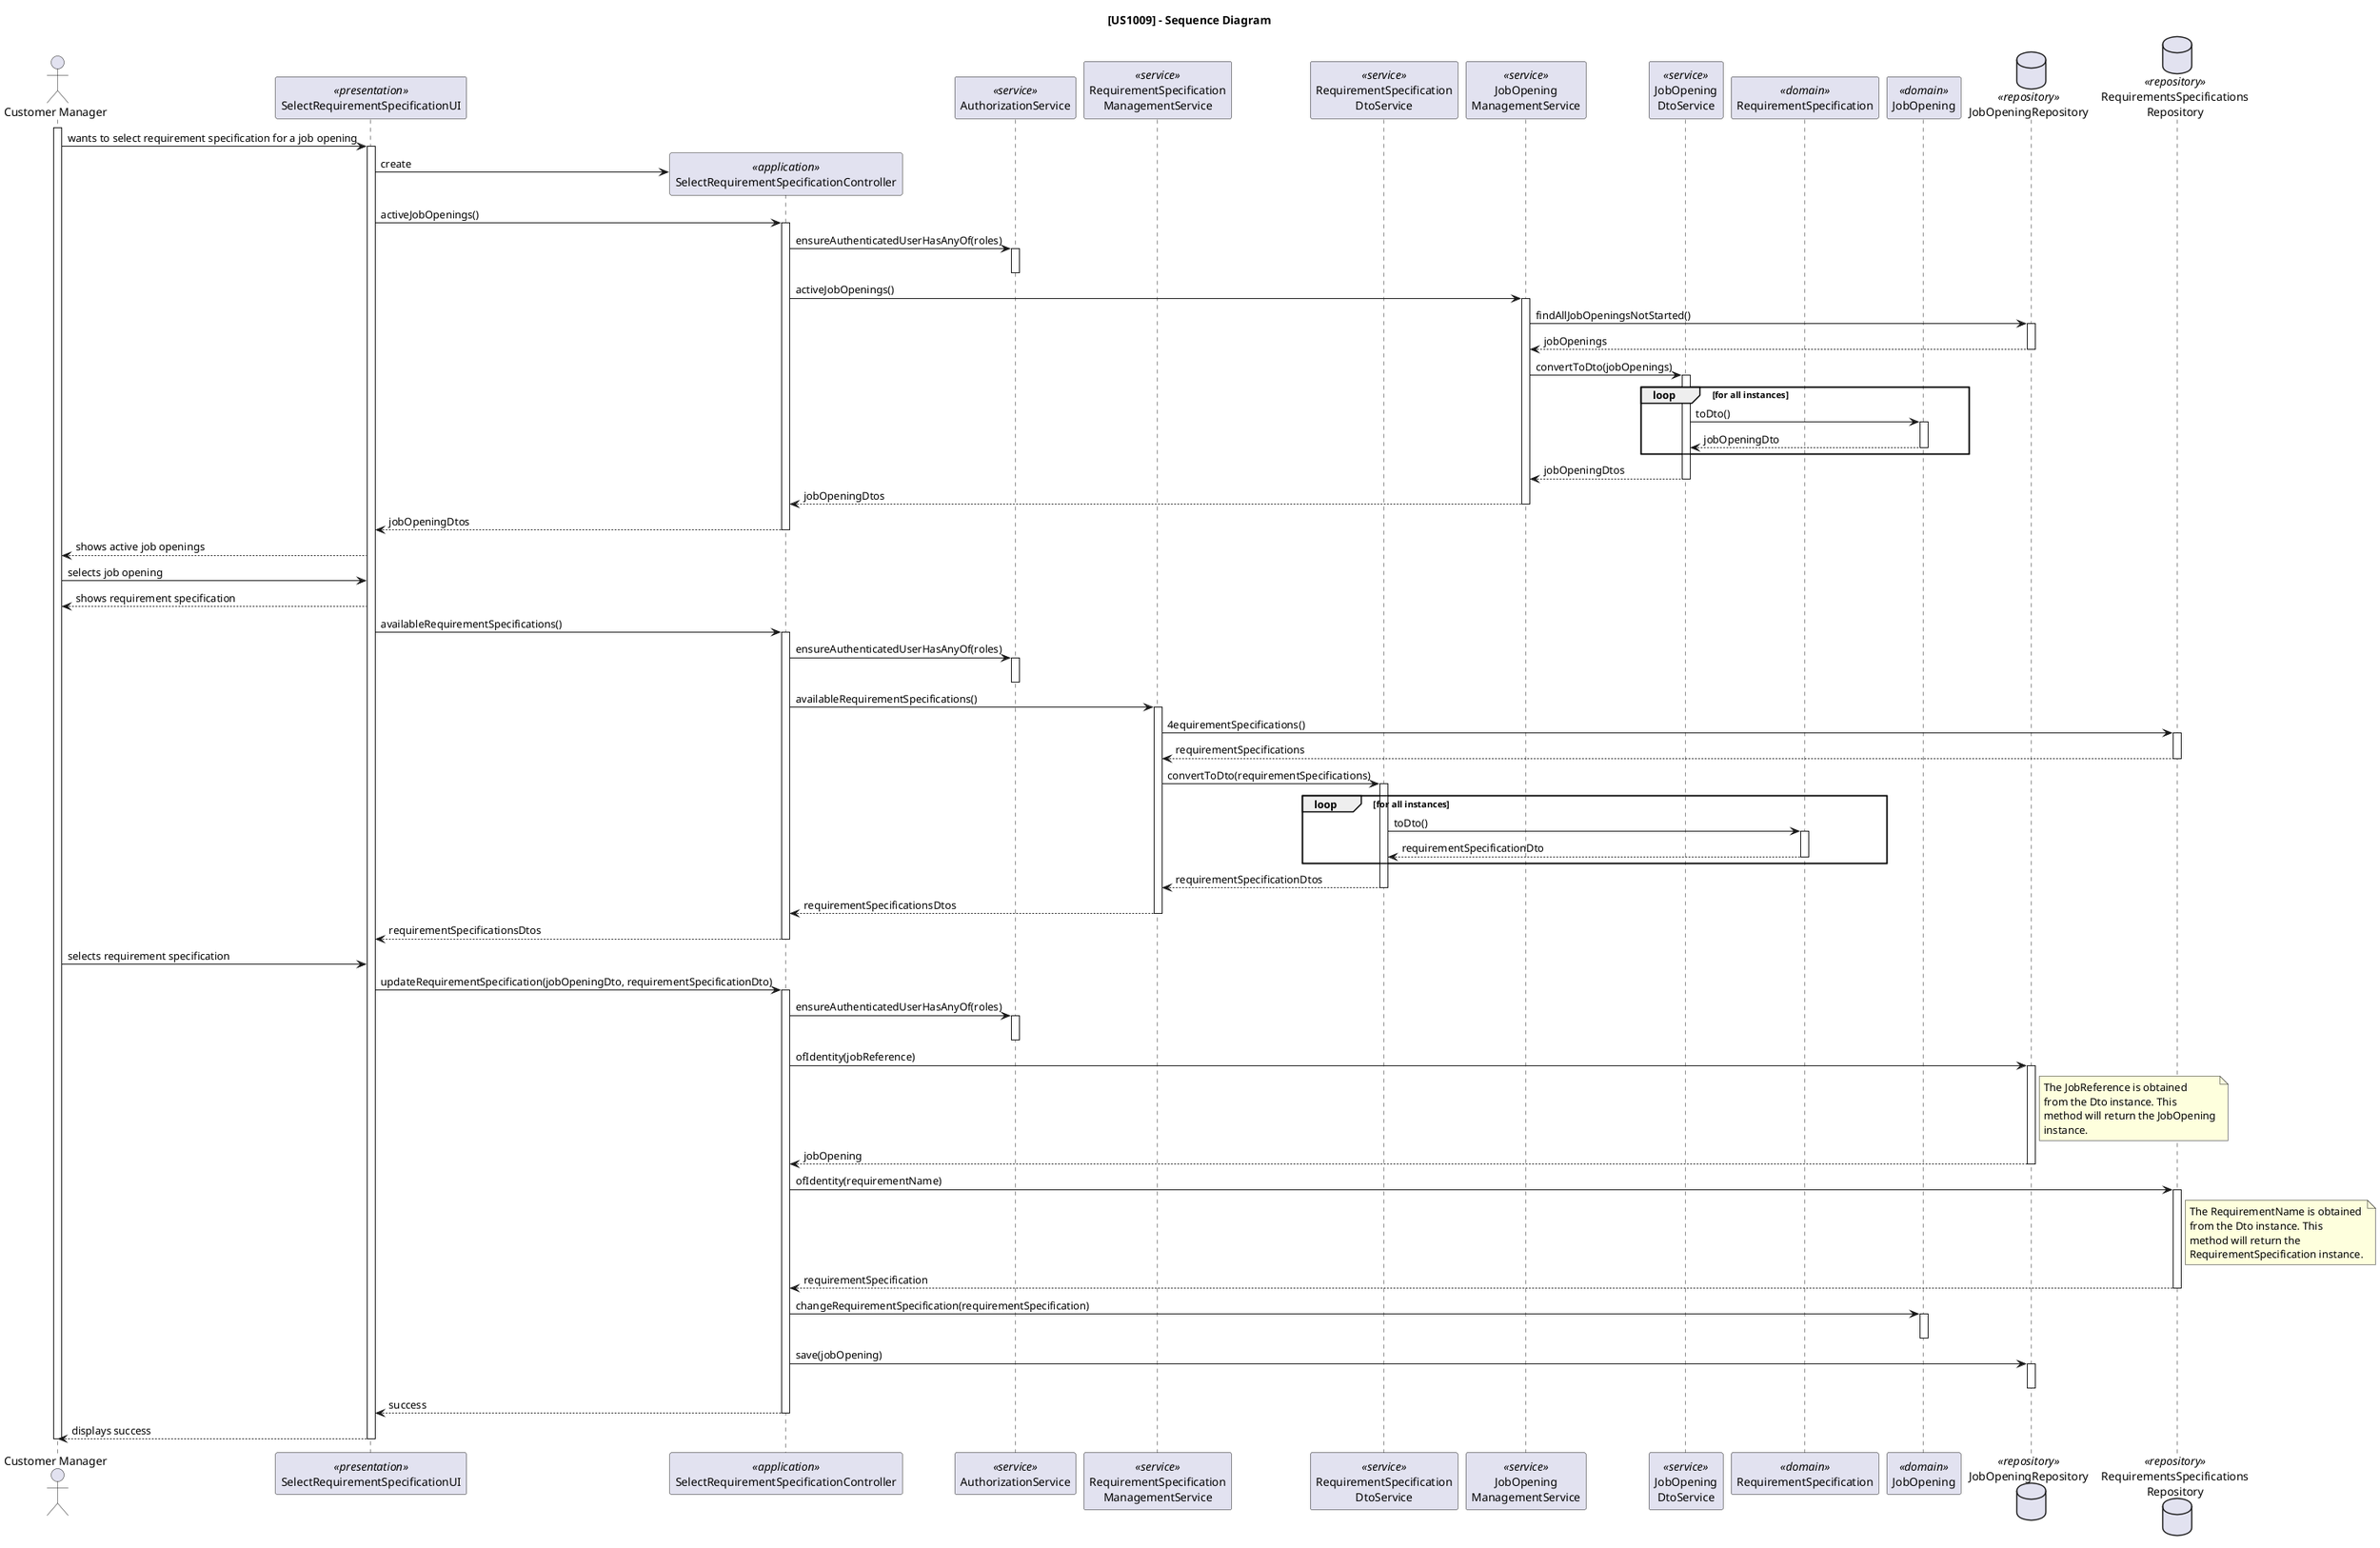 @startuml

title [US1009] - Sequence Diagram

actor "Customer Manager" as USER

participant "SelectRequirementSpecificationUI" as UI <<presentation>>
participant "SelectRequirementSpecificationController" as CTRL <<application>>
participant "AuthorizationService" as AUTH <<service>>
participant "RequirementSpecification\nManagementService" as RSMS <<service>>
participant "RequirementSpecification\nDtoService" as RSMS_DTO <<service>>
participant "JobOpening\nManagementService" as JOMS <<service>>
participant "JobOpening\nDtoService" as JOMS_DTO <<service>>
participant "RequirementSpecification" as RS <<domain>>
participant "JobOpening" as JO <<domain>>
database "JobOpeningRepository" as JO_REPO <<repository>>
database "RequirementsSpecifications\nRepository" as RS_REPO <<repository>>


activate USER

USER -> UI: wants to select requirement specification for a job opening
activate UI

UI -> CTRL**: create

UI -> CTRL: activeJobOpenings()
activate CTRL


CTRL -> AUTH:  ensureAuthenticatedUserHasAnyOf(roles)
activate AUTH
deactivate AUTH

CTRL ->JOMS: activeJobOpenings()
activate JOMS

JOMS -> JO_REPO: findAllJobOpeningsNotStarted()
activate JO_REPO

JO_REPO --> JOMS: jobOpenings
deactivate JO_REPO

JOMS -> JOMS_DTO: convertToDto(jobOpenings)
activate JOMS_DTO

loop for all instances

JOMS_DTO -> JO: toDto()
activate JO

JO --> JOMS_DTO: jobOpeningDto
deactivate JO
end

JOMS_DTO --> JOMS: jobOpeningDtos
deactivate JOMS_DTO

JOMS --> CTRL: jobOpeningDtos
deactivate JOMS

CTRL --> UI: jobOpeningDtos
deactivate CTRL

UI --> USER: shows active job openings

USER -> UI: selects job opening

UI --> USER: shows requirement specification

UI -> CTRL: availableRequirementSpecifications()
activate CTRL

CTRL -> AUTH:  ensureAuthenticatedUserHasAnyOf(roles)
activate AUTH
deactivate AUTH

CTRL ->RSMS: availableRequirementSpecifications()
activate RSMS

RSMS -> RS_REPO: 4equirementSpecifications()
activate RS_REPO

RS_REPO --> RSMS: requirementSpecifications
deactivate RS_REPO

RSMS -> RSMS_DTO: convertToDto(requirementSpecifications)
activate RSMS_DTO

loop for all instances

RSMS_DTO -> RS: toDto()
activate RS

RS --> RSMS_DTO: requirementSpecificationDto
deactivate RS
end

RSMS_DTO --> RSMS: requirementSpecificationDtos
deactivate RSMS_DTO

RSMS --> CTRL: requirementSpecificationsDtos
deactivate RSMS

CTRL --> UI: requirementSpecificationsDtos
deactivate CTRL

USER -> UI: selects requirement specification

UI -> CTRL: updateRequirementSpecification(jobOpeningDto, requirementSpecificationDto)
activate CTRL


CTRL -> AUTH:  ensureAuthenticatedUserHasAnyOf(roles)
activate AUTH
deactivate AUTH


CTRL -> JO_REPO: ofIdentity(jobReference)
activate JO_REPO

note right JO_REPO
The JobReference is obtained
from the Dto instance. This
method will return the JobOpening
instance.
end note

JO_REPO --> CTRL: jobOpening
deactivate JO_REPO

CTRL -> RS_REPO: ofIdentity(requirementName)
activate RS_REPO

note right RS_REPO
The RequirementName is obtained
from the Dto instance. This
method will return the
RequirementSpecification instance.
end note

RS_REPO --> CTRL: requirementSpecification
deactivate RS_REPO

CTRL -> JO: changeRequirementSpecification(requirementSpecification)
activate JO
deactivate JO

CTRL -> JO_REPO: save(jobOpening)
activate JO_REPO
deactivate JO_REPO


CTRL --> UI: success
deactivate CTRL

UI --> USER: displays success
deactivate UI
deactivate USER

@enduml